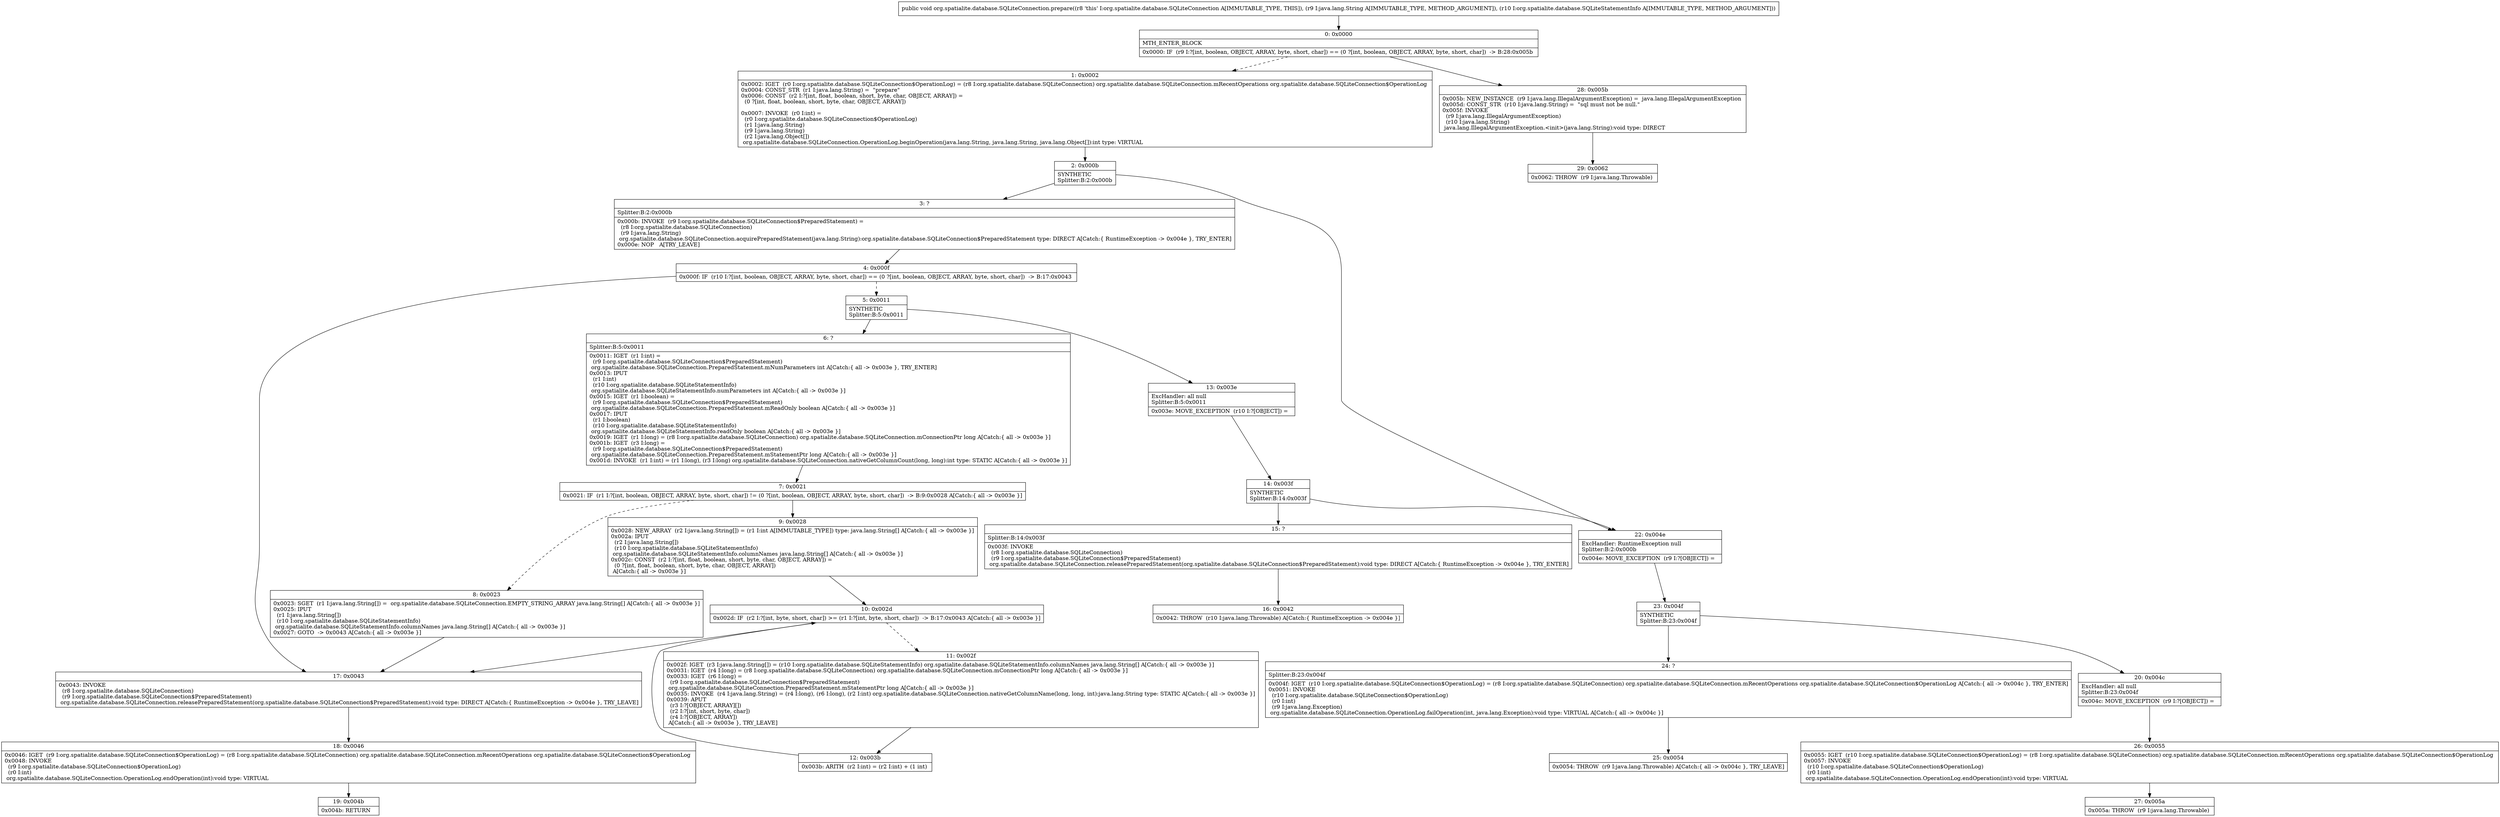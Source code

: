 digraph "CFG fororg.spatialite.database.SQLiteConnection.prepare(Ljava\/lang\/String;Lorg\/spatialite\/database\/SQLiteStatementInfo;)V" {
Node_0 [shape=record,label="{0\:\ 0x0000|MTH_ENTER_BLOCK\l|0x0000: IF  (r9 I:?[int, boolean, OBJECT, ARRAY, byte, short, char]) == (0 ?[int, boolean, OBJECT, ARRAY, byte, short, char])  \-\> B:28:0x005b \l}"];
Node_1 [shape=record,label="{1\:\ 0x0002|0x0002: IGET  (r0 I:org.spatialite.database.SQLiteConnection$OperationLog) = (r8 I:org.spatialite.database.SQLiteConnection) org.spatialite.database.SQLiteConnection.mRecentOperations org.spatialite.database.SQLiteConnection$OperationLog \l0x0004: CONST_STR  (r1 I:java.lang.String) =  \"prepare\" \l0x0006: CONST  (r2 I:?[int, float, boolean, short, byte, char, OBJECT, ARRAY]) = \l  (0 ?[int, float, boolean, short, byte, char, OBJECT, ARRAY])\l \l0x0007: INVOKE  (r0 I:int) = \l  (r0 I:org.spatialite.database.SQLiteConnection$OperationLog)\l  (r1 I:java.lang.String)\l  (r9 I:java.lang.String)\l  (r2 I:java.lang.Object[])\l org.spatialite.database.SQLiteConnection.OperationLog.beginOperation(java.lang.String, java.lang.String, java.lang.Object[]):int type: VIRTUAL \l}"];
Node_2 [shape=record,label="{2\:\ 0x000b|SYNTHETIC\lSplitter:B:2:0x000b\l}"];
Node_3 [shape=record,label="{3\:\ ?|Splitter:B:2:0x000b\l|0x000b: INVOKE  (r9 I:org.spatialite.database.SQLiteConnection$PreparedStatement) = \l  (r8 I:org.spatialite.database.SQLiteConnection)\l  (r9 I:java.lang.String)\l org.spatialite.database.SQLiteConnection.acquirePreparedStatement(java.lang.String):org.spatialite.database.SQLiteConnection$PreparedStatement type: DIRECT A[Catch:\{ RuntimeException \-\> 0x004e \}, TRY_ENTER]\l0x000e: NOP   A[TRY_LEAVE]\l}"];
Node_4 [shape=record,label="{4\:\ 0x000f|0x000f: IF  (r10 I:?[int, boolean, OBJECT, ARRAY, byte, short, char]) == (0 ?[int, boolean, OBJECT, ARRAY, byte, short, char])  \-\> B:17:0x0043 \l}"];
Node_5 [shape=record,label="{5\:\ 0x0011|SYNTHETIC\lSplitter:B:5:0x0011\l}"];
Node_6 [shape=record,label="{6\:\ ?|Splitter:B:5:0x0011\l|0x0011: IGET  (r1 I:int) = \l  (r9 I:org.spatialite.database.SQLiteConnection$PreparedStatement)\l org.spatialite.database.SQLiteConnection.PreparedStatement.mNumParameters int A[Catch:\{ all \-\> 0x003e \}, TRY_ENTER]\l0x0013: IPUT  \l  (r1 I:int)\l  (r10 I:org.spatialite.database.SQLiteStatementInfo)\l org.spatialite.database.SQLiteStatementInfo.numParameters int A[Catch:\{ all \-\> 0x003e \}]\l0x0015: IGET  (r1 I:boolean) = \l  (r9 I:org.spatialite.database.SQLiteConnection$PreparedStatement)\l org.spatialite.database.SQLiteConnection.PreparedStatement.mReadOnly boolean A[Catch:\{ all \-\> 0x003e \}]\l0x0017: IPUT  \l  (r1 I:boolean)\l  (r10 I:org.spatialite.database.SQLiteStatementInfo)\l org.spatialite.database.SQLiteStatementInfo.readOnly boolean A[Catch:\{ all \-\> 0x003e \}]\l0x0019: IGET  (r1 I:long) = (r8 I:org.spatialite.database.SQLiteConnection) org.spatialite.database.SQLiteConnection.mConnectionPtr long A[Catch:\{ all \-\> 0x003e \}]\l0x001b: IGET  (r3 I:long) = \l  (r9 I:org.spatialite.database.SQLiteConnection$PreparedStatement)\l org.spatialite.database.SQLiteConnection.PreparedStatement.mStatementPtr long A[Catch:\{ all \-\> 0x003e \}]\l0x001d: INVOKE  (r1 I:int) = (r1 I:long), (r3 I:long) org.spatialite.database.SQLiteConnection.nativeGetColumnCount(long, long):int type: STATIC A[Catch:\{ all \-\> 0x003e \}]\l}"];
Node_7 [shape=record,label="{7\:\ 0x0021|0x0021: IF  (r1 I:?[int, boolean, OBJECT, ARRAY, byte, short, char]) != (0 ?[int, boolean, OBJECT, ARRAY, byte, short, char])  \-\> B:9:0x0028 A[Catch:\{ all \-\> 0x003e \}]\l}"];
Node_8 [shape=record,label="{8\:\ 0x0023|0x0023: SGET  (r1 I:java.lang.String[]) =  org.spatialite.database.SQLiteConnection.EMPTY_STRING_ARRAY java.lang.String[] A[Catch:\{ all \-\> 0x003e \}]\l0x0025: IPUT  \l  (r1 I:java.lang.String[])\l  (r10 I:org.spatialite.database.SQLiteStatementInfo)\l org.spatialite.database.SQLiteStatementInfo.columnNames java.lang.String[] A[Catch:\{ all \-\> 0x003e \}]\l0x0027: GOTO  \-\> 0x0043 A[Catch:\{ all \-\> 0x003e \}]\l}"];
Node_9 [shape=record,label="{9\:\ 0x0028|0x0028: NEW_ARRAY  (r2 I:java.lang.String[]) = (r1 I:int A[IMMUTABLE_TYPE]) type: java.lang.String[] A[Catch:\{ all \-\> 0x003e \}]\l0x002a: IPUT  \l  (r2 I:java.lang.String[])\l  (r10 I:org.spatialite.database.SQLiteStatementInfo)\l org.spatialite.database.SQLiteStatementInfo.columnNames java.lang.String[] A[Catch:\{ all \-\> 0x003e \}]\l0x002c: CONST  (r2 I:?[int, float, boolean, short, byte, char, OBJECT, ARRAY]) = \l  (0 ?[int, float, boolean, short, byte, char, OBJECT, ARRAY])\l A[Catch:\{ all \-\> 0x003e \}]\l}"];
Node_10 [shape=record,label="{10\:\ 0x002d|0x002d: IF  (r2 I:?[int, byte, short, char]) \>= (r1 I:?[int, byte, short, char])  \-\> B:17:0x0043 A[Catch:\{ all \-\> 0x003e \}]\l}"];
Node_11 [shape=record,label="{11\:\ 0x002f|0x002f: IGET  (r3 I:java.lang.String[]) = (r10 I:org.spatialite.database.SQLiteStatementInfo) org.spatialite.database.SQLiteStatementInfo.columnNames java.lang.String[] A[Catch:\{ all \-\> 0x003e \}]\l0x0031: IGET  (r4 I:long) = (r8 I:org.spatialite.database.SQLiteConnection) org.spatialite.database.SQLiteConnection.mConnectionPtr long A[Catch:\{ all \-\> 0x003e \}]\l0x0033: IGET  (r6 I:long) = \l  (r9 I:org.spatialite.database.SQLiteConnection$PreparedStatement)\l org.spatialite.database.SQLiteConnection.PreparedStatement.mStatementPtr long A[Catch:\{ all \-\> 0x003e \}]\l0x0035: INVOKE  (r4 I:java.lang.String) = (r4 I:long), (r6 I:long), (r2 I:int) org.spatialite.database.SQLiteConnection.nativeGetColumnName(long, long, int):java.lang.String type: STATIC A[Catch:\{ all \-\> 0x003e \}]\l0x0039: APUT  \l  (r3 I:?[OBJECT, ARRAY][])\l  (r2 I:?[int, short, byte, char])\l  (r4 I:?[OBJECT, ARRAY])\l A[Catch:\{ all \-\> 0x003e \}, TRY_LEAVE]\l}"];
Node_12 [shape=record,label="{12\:\ 0x003b|0x003b: ARITH  (r2 I:int) = (r2 I:int) + (1 int) \l}"];
Node_13 [shape=record,label="{13\:\ 0x003e|ExcHandler: all null\lSplitter:B:5:0x0011\l|0x003e: MOVE_EXCEPTION  (r10 I:?[OBJECT]) =  \l}"];
Node_14 [shape=record,label="{14\:\ 0x003f|SYNTHETIC\lSplitter:B:14:0x003f\l}"];
Node_15 [shape=record,label="{15\:\ ?|Splitter:B:14:0x003f\l|0x003f: INVOKE  \l  (r8 I:org.spatialite.database.SQLiteConnection)\l  (r9 I:org.spatialite.database.SQLiteConnection$PreparedStatement)\l org.spatialite.database.SQLiteConnection.releasePreparedStatement(org.spatialite.database.SQLiteConnection$PreparedStatement):void type: DIRECT A[Catch:\{ RuntimeException \-\> 0x004e \}, TRY_ENTER]\l}"];
Node_16 [shape=record,label="{16\:\ 0x0042|0x0042: THROW  (r10 I:java.lang.Throwable) A[Catch:\{ RuntimeException \-\> 0x004e \}]\l}"];
Node_17 [shape=record,label="{17\:\ 0x0043|0x0043: INVOKE  \l  (r8 I:org.spatialite.database.SQLiteConnection)\l  (r9 I:org.spatialite.database.SQLiteConnection$PreparedStatement)\l org.spatialite.database.SQLiteConnection.releasePreparedStatement(org.spatialite.database.SQLiteConnection$PreparedStatement):void type: DIRECT A[Catch:\{ RuntimeException \-\> 0x004e \}, TRY_LEAVE]\l}"];
Node_18 [shape=record,label="{18\:\ 0x0046|0x0046: IGET  (r9 I:org.spatialite.database.SQLiteConnection$OperationLog) = (r8 I:org.spatialite.database.SQLiteConnection) org.spatialite.database.SQLiteConnection.mRecentOperations org.spatialite.database.SQLiteConnection$OperationLog \l0x0048: INVOKE  \l  (r9 I:org.spatialite.database.SQLiteConnection$OperationLog)\l  (r0 I:int)\l org.spatialite.database.SQLiteConnection.OperationLog.endOperation(int):void type: VIRTUAL \l}"];
Node_19 [shape=record,label="{19\:\ 0x004b|0x004b: RETURN   \l}"];
Node_20 [shape=record,label="{20\:\ 0x004c|ExcHandler: all null\lSplitter:B:23:0x004f\l|0x004c: MOVE_EXCEPTION  (r9 I:?[OBJECT]) =  \l}"];
Node_22 [shape=record,label="{22\:\ 0x004e|ExcHandler: RuntimeException null\lSplitter:B:2:0x000b\l|0x004e: MOVE_EXCEPTION  (r9 I:?[OBJECT]) =  \l}"];
Node_23 [shape=record,label="{23\:\ 0x004f|SYNTHETIC\lSplitter:B:23:0x004f\l}"];
Node_24 [shape=record,label="{24\:\ ?|Splitter:B:23:0x004f\l|0x004f: IGET  (r10 I:org.spatialite.database.SQLiteConnection$OperationLog) = (r8 I:org.spatialite.database.SQLiteConnection) org.spatialite.database.SQLiteConnection.mRecentOperations org.spatialite.database.SQLiteConnection$OperationLog A[Catch:\{ all \-\> 0x004c \}, TRY_ENTER]\l0x0051: INVOKE  \l  (r10 I:org.spatialite.database.SQLiteConnection$OperationLog)\l  (r0 I:int)\l  (r9 I:java.lang.Exception)\l org.spatialite.database.SQLiteConnection.OperationLog.failOperation(int, java.lang.Exception):void type: VIRTUAL A[Catch:\{ all \-\> 0x004c \}]\l}"];
Node_25 [shape=record,label="{25\:\ 0x0054|0x0054: THROW  (r9 I:java.lang.Throwable) A[Catch:\{ all \-\> 0x004c \}, TRY_LEAVE]\l}"];
Node_26 [shape=record,label="{26\:\ 0x0055|0x0055: IGET  (r10 I:org.spatialite.database.SQLiteConnection$OperationLog) = (r8 I:org.spatialite.database.SQLiteConnection) org.spatialite.database.SQLiteConnection.mRecentOperations org.spatialite.database.SQLiteConnection$OperationLog \l0x0057: INVOKE  \l  (r10 I:org.spatialite.database.SQLiteConnection$OperationLog)\l  (r0 I:int)\l org.spatialite.database.SQLiteConnection.OperationLog.endOperation(int):void type: VIRTUAL \l}"];
Node_27 [shape=record,label="{27\:\ 0x005a|0x005a: THROW  (r9 I:java.lang.Throwable) \l}"];
Node_28 [shape=record,label="{28\:\ 0x005b|0x005b: NEW_INSTANCE  (r9 I:java.lang.IllegalArgumentException) =  java.lang.IllegalArgumentException \l0x005d: CONST_STR  (r10 I:java.lang.String) =  \"sql must not be null.\" \l0x005f: INVOKE  \l  (r9 I:java.lang.IllegalArgumentException)\l  (r10 I:java.lang.String)\l java.lang.IllegalArgumentException.\<init\>(java.lang.String):void type: DIRECT \l}"];
Node_29 [shape=record,label="{29\:\ 0x0062|0x0062: THROW  (r9 I:java.lang.Throwable) \l}"];
MethodNode[shape=record,label="{public void org.spatialite.database.SQLiteConnection.prepare((r8 'this' I:org.spatialite.database.SQLiteConnection A[IMMUTABLE_TYPE, THIS]), (r9 I:java.lang.String A[IMMUTABLE_TYPE, METHOD_ARGUMENT]), (r10 I:org.spatialite.database.SQLiteStatementInfo A[IMMUTABLE_TYPE, METHOD_ARGUMENT])) }"];
MethodNode -> Node_0;
Node_0 -> Node_1[style=dashed];
Node_0 -> Node_28;
Node_1 -> Node_2;
Node_2 -> Node_3;
Node_2 -> Node_22;
Node_3 -> Node_4;
Node_4 -> Node_5[style=dashed];
Node_4 -> Node_17;
Node_5 -> Node_6;
Node_5 -> Node_13;
Node_6 -> Node_7;
Node_7 -> Node_8[style=dashed];
Node_7 -> Node_9;
Node_8 -> Node_17;
Node_9 -> Node_10;
Node_10 -> Node_11[style=dashed];
Node_10 -> Node_17;
Node_11 -> Node_12;
Node_12 -> Node_10;
Node_13 -> Node_14;
Node_14 -> Node_15;
Node_14 -> Node_22;
Node_15 -> Node_16;
Node_17 -> Node_18;
Node_18 -> Node_19;
Node_20 -> Node_26;
Node_22 -> Node_23;
Node_23 -> Node_24;
Node_23 -> Node_20;
Node_24 -> Node_25;
Node_26 -> Node_27;
Node_28 -> Node_29;
}

